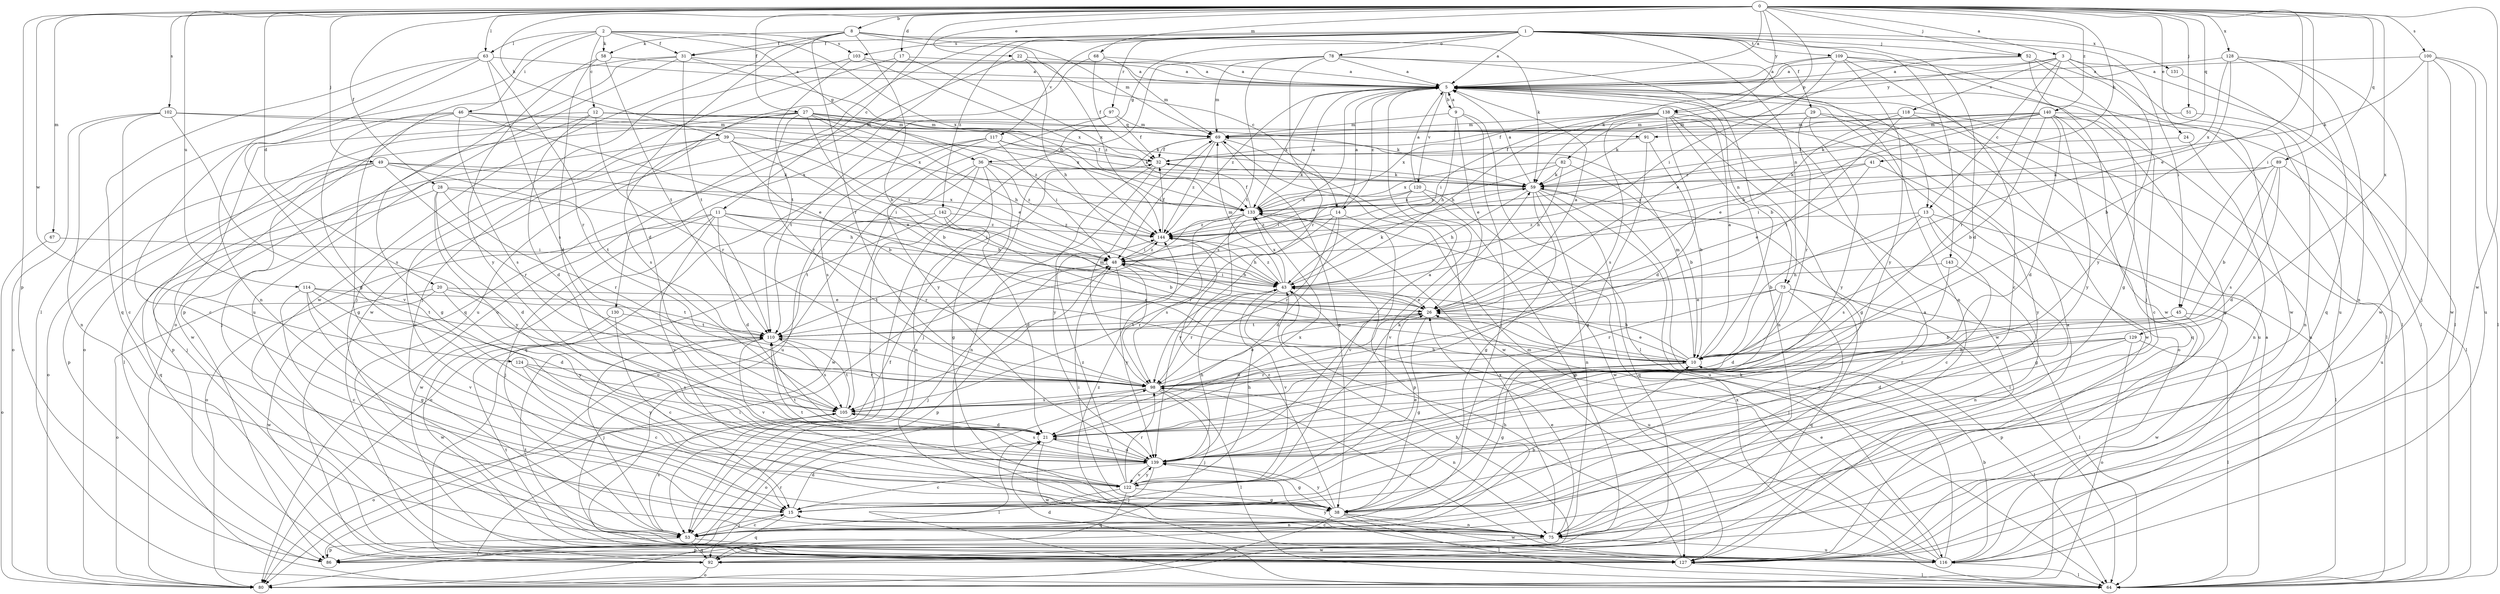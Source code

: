 strict digraph  {
0;
1;
2;
3;
5;
8;
9;
10;
11;
12;
13;
14;
15;
17;
20;
21;
22;
24;
26;
27;
28;
29;
31;
32;
36;
38;
39;
41;
43;
45;
46;
48;
49;
51;
52;
53;
58;
59;
63;
64;
67;
68;
69;
73;
75;
78;
80;
82;
86;
89;
91;
92;
97;
98;
100;
102;
103;
105;
109;
110;
114;
116;
117;
118;
120;
122;
124;
127;
128;
129;
130;
131;
133;
138;
139;
140;
142;
143;
144;
0 -> 3  [label=a];
0 -> 5  [label=a];
0 -> 8  [label=b];
0 -> 11  [label=c];
0 -> 17  [label=d];
0 -> 20  [label=d];
0 -> 22  [label=e];
0 -> 24  [label=e];
0 -> 26  [label=e];
0 -> 27  [label=f];
0 -> 28  [label=f];
0 -> 39  [label=h];
0 -> 41  [label=h];
0 -> 45  [label=i];
0 -> 49  [label=j];
0 -> 51  [label=j];
0 -> 52  [label=j];
0 -> 63  [label=l];
0 -> 67  [label=m];
0 -> 68  [label=m];
0 -> 82  [label=p];
0 -> 86  [label=p];
0 -> 89  [label=q];
0 -> 91  [label=q];
0 -> 100  [label=s];
0 -> 102  [label=s];
0 -> 114  [label=u];
0 -> 124  [label=w];
0 -> 127  [label=w];
0 -> 128  [label=x];
0 -> 129  [label=x];
0 -> 138  [label=y];
0 -> 140  [label=z];
1 -> 5  [label=a];
1 -> 21  [label=d];
1 -> 29  [label=f];
1 -> 31  [label=f];
1 -> 36  [label=g];
1 -> 45  [label=i];
1 -> 52  [label=j];
1 -> 73  [label=n];
1 -> 78  [label=o];
1 -> 80  [label=o];
1 -> 97  [label=r];
1 -> 103  [label=s];
1 -> 109  [label=t];
1 -> 117  [label=v];
1 -> 130  [label=x];
1 -> 131  [label=x];
1 -> 142  [label=z];
1 -> 143  [label=z];
2 -> 12  [label=c];
2 -> 31  [label=f];
2 -> 36  [label=g];
2 -> 46  [label=i];
2 -> 58  [label=k];
2 -> 63  [label=l];
2 -> 64  [label=l];
2 -> 103  [label=s];
2 -> 133  [label=x];
3 -> 5  [label=a];
3 -> 13  [label=c];
3 -> 64  [label=l];
3 -> 98  [label=r];
3 -> 116  [label=u];
3 -> 118  [label=v];
3 -> 138  [label=y];
3 -> 139  [label=y];
5 -> 9  [label=b];
5 -> 13  [label=c];
5 -> 14  [label=c];
5 -> 64  [label=l];
5 -> 73  [label=n];
5 -> 105  [label=s];
5 -> 120  [label=v];
5 -> 133  [label=x];
5 -> 144  [label=z];
8 -> 10  [label=b];
8 -> 14  [label=c];
8 -> 21  [label=d];
8 -> 31  [label=f];
8 -> 58  [label=k];
8 -> 59  [label=k];
8 -> 69  [label=m];
8 -> 98  [label=r];
8 -> 127  [label=w];
9 -> 5  [label=a];
9 -> 26  [label=e];
9 -> 43  [label=h];
9 -> 53  [label=j];
9 -> 64  [label=l];
9 -> 69  [label=m];
10 -> 5  [label=a];
10 -> 26  [label=e];
10 -> 38  [label=g];
10 -> 43  [label=h];
10 -> 48  [label=i];
10 -> 64  [label=l];
10 -> 69  [label=m];
10 -> 98  [label=r];
11 -> 21  [label=d];
11 -> 43  [label=h];
11 -> 48  [label=i];
11 -> 53  [label=j];
11 -> 80  [label=o];
11 -> 98  [label=r];
11 -> 122  [label=v];
11 -> 127  [label=w];
11 -> 144  [label=z];
12 -> 21  [label=d];
12 -> 38  [label=g];
12 -> 59  [label=k];
12 -> 69  [label=m];
12 -> 91  [label=q];
12 -> 98  [label=r];
12 -> 127  [label=w];
13 -> 10  [label=b];
13 -> 15  [label=c];
13 -> 38  [label=g];
13 -> 64  [label=l];
13 -> 105  [label=s];
13 -> 144  [label=z];
14 -> 5  [label=a];
14 -> 21  [label=d];
14 -> 98  [label=r];
14 -> 105  [label=s];
14 -> 122  [label=v];
14 -> 144  [label=z];
15 -> 21  [label=d];
15 -> 53  [label=j];
15 -> 75  [label=n];
15 -> 92  [label=q];
17 -> 5  [label=a];
17 -> 53  [label=j];
17 -> 116  [label=u];
17 -> 133  [label=x];
20 -> 26  [label=e];
20 -> 80  [label=o];
20 -> 110  [label=t];
20 -> 127  [label=w];
20 -> 139  [label=y];
21 -> 64  [label=l];
21 -> 127  [label=w];
21 -> 139  [label=y];
22 -> 5  [label=a];
22 -> 43  [label=h];
22 -> 92  [label=q];
22 -> 144  [label=z];
24 -> 32  [label=f];
24 -> 75  [label=n];
26 -> 5  [label=a];
26 -> 21  [label=d];
26 -> 38  [label=g];
26 -> 110  [label=t];
27 -> 10  [label=b];
27 -> 26  [label=e];
27 -> 43  [label=h];
27 -> 53  [label=j];
27 -> 59  [label=k];
27 -> 69  [label=m];
27 -> 80  [label=o];
27 -> 98  [label=r];
27 -> 105  [label=s];
27 -> 144  [label=z];
28 -> 21  [label=d];
28 -> 43  [label=h];
28 -> 92  [label=q];
28 -> 98  [label=r];
28 -> 133  [label=x];
28 -> 139  [label=y];
29 -> 59  [label=k];
29 -> 69  [label=m];
29 -> 98  [label=r];
29 -> 116  [label=u];
29 -> 127  [label=w];
29 -> 139  [label=y];
31 -> 5  [label=a];
31 -> 80  [label=o];
31 -> 86  [label=p];
31 -> 110  [label=t];
31 -> 116  [label=u];
31 -> 144  [label=z];
32 -> 59  [label=k];
32 -> 75  [label=n];
32 -> 139  [label=y];
36 -> 38  [label=g];
36 -> 53  [label=j];
36 -> 59  [label=k];
36 -> 75  [label=n];
36 -> 80  [label=o];
36 -> 127  [label=w];
36 -> 144  [label=z];
38 -> 48  [label=i];
38 -> 64  [label=l];
38 -> 75  [label=n];
38 -> 80  [label=o];
38 -> 127  [label=w];
38 -> 139  [label=y];
38 -> 144  [label=z];
39 -> 10  [label=b];
39 -> 15  [label=c];
39 -> 26  [label=e];
39 -> 32  [label=f];
39 -> 48  [label=i];
39 -> 64  [label=l];
39 -> 86  [label=p];
41 -> 26  [label=e];
41 -> 59  [label=k];
41 -> 139  [label=y];
41 -> 144  [label=z];
43 -> 26  [label=e];
43 -> 48  [label=i];
43 -> 59  [label=k];
43 -> 69  [label=m];
43 -> 98  [label=r];
43 -> 116  [label=u];
43 -> 122  [label=v];
43 -> 133  [label=x];
43 -> 144  [label=z];
45 -> 10  [label=b];
45 -> 86  [label=p];
45 -> 110  [label=t];
45 -> 127  [label=w];
46 -> 15  [label=c];
46 -> 26  [label=e];
46 -> 38  [label=g];
46 -> 69  [label=m];
46 -> 105  [label=s];
46 -> 122  [label=v];
46 -> 133  [label=x];
48 -> 43  [label=h];
48 -> 53  [label=j];
48 -> 86  [label=p];
48 -> 98  [label=r];
48 -> 110  [label=t];
48 -> 139  [label=y];
48 -> 144  [label=z];
49 -> 48  [label=i];
49 -> 53  [label=j];
49 -> 59  [label=k];
49 -> 80  [label=o];
49 -> 86  [label=p];
49 -> 98  [label=r];
49 -> 110  [label=t];
51 -> 69  [label=m];
51 -> 75  [label=n];
52 -> 5  [label=a];
52 -> 38  [label=g];
52 -> 48  [label=i];
52 -> 53  [label=j];
52 -> 127  [label=w];
53 -> 10  [label=b];
53 -> 15  [label=c];
53 -> 86  [label=p];
53 -> 92  [label=q];
53 -> 105  [label=s];
53 -> 127  [label=w];
58 -> 5  [label=a];
58 -> 21  [label=d];
58 -> 110  [label=t];
58 -> 139  [label=y];
59 -> 5  [label=a];
59 -> 38  [label=g];
59 -> 43  [label=h];
59 -> 64  [label=l];
59 -> 75  [label=n];
59 -> 92  [label=q];
59 -> 116  [label=u];
59 -> 133  [label=x];
63 -> 5  [label=a];
63 -> 38  [label=g];
63 -> 75  [label=n];
63 -> 92  [label=q];
63 -> 98  [label=r];
63 -> 105  [label=s];
64 -> 5  [label=a];
64 -> 21  [label=d];
64 -> 133  [label=x];
67 -> 48  [label=i];
67 -> 80  [label=o];
68 -> 5  [label=a];
68 -> 32  [label=f];
68 -> 69  [label=m];
68 -> 127  [label=w];
69 -> 32  [label=f];
69 -> 38  [label=g];
69 -> 48  [label=i];
69 -> 53  [label=j];
69 -> 127  [label=w];
69 -> 144  [label=z];
73 -> 21  [label=d];
73 -> 26  [label=e];
73 -> 53  [label=j];
73 -> 64  [label=l];
73 -> 92  [label=q];
73 -> 98  [label=r];
73 -> 139  [label=y];
75 -> 5  [label=a];
75 -> 15  [label=c];
75 -> 26  [label=e];
75 -> 86  [label=p];
75 -> 92  [label=q];
75 -> 116  [label=u];
75 -> 133  [label=x];
75 -> 144  [label=z];
78 -> 5  [label=a];
78 -> 10  [label=b];
78 -> 53  [label=j];
78 -> 69  [label=m];
78 -> 75  [label=n];
78 -> 98  [label=r];
78 -> 110  [label=t];
80 -> 43  [label=h];
80 -> 98  [label=r];
82 -> 10  [label=b];
82 -> 43  [label=h];
82 -> 59  [label=k];
82 -> 133  [label=x];
82 -> 144  [label=z];
86 -> 48  [label=i];
89 -> 10  [label=b];
89 -> 21  [label=d];
89 -> 48  [label=i];
89 -> 59  [label=k];
89 -> 105  [label=s];
89 -> 116  [label=u];
91 -> 10  [label=b];
91 -> 32  [label=f];
91 -> 38  [label=g];
92 -> 32  [label=f];
92 -> 80  [label=o];
97 -> 32  [label=f];
97 -> 69  [label=m];
97 -> 110  [label=t];
97 -> 139  [label=y];
98 -> 26  [label=e];
98 -> 53  [label=j];
98 -> 64  [label=l];
98 -> 69  [label=m];
98 -> 75  [label=n];
98 -> 80  [label=o];
98 -> 105  [label=s];
100 -> 5  [label=a];
100 -> 53  [label=j];
100 -> 59  [label=k];
100 -> 64  [label=l];
100 -> 116  [label=u];
100 -> 127  [label=w];
102 -> 15  [label=c];
102 -> 69  [label=m];
102 -> 75  [label=n];
102 -> 80  [label=o];
102 -> 105  [label=s];
102 -> 133  [label=x];
103 -> 5  [label=a];
103 -> 53  [label=j];
103 -> 110  [label=t];
103 -> 133  [label=x];
105 -> 21  [label=d];
105 -> 80  [label=o];
105 -> 110  [label=t];
109 -> 5  [label=a];
109 -> 15  [label=c];
109 -> 26  [label=e];
109 -> 59  [label=k];
109 -> 64  [label=l];
109 -> 127  [label=w];
109 -> 139  [label=y];
110 -> 10  [label=b];
110 -> 53  [label=j];
110 -> 105  [label=s];
110 -> 122  [label=v];
114 -> 15  [label=c];
114 -> 21  [label=d];
114 -> 26  [label=e];
114 -> 38  [label=g];
114 -> 110  [label=t];
114 -> 122  [label=v];
116 -> 10  [label=b];
116 -> 26  [label=e];
116 -> 59  [label=k];
116 -> 64  [label=l];
116 -> 69  [label=m];
116 -> 98  [label=r];
116 -> 110  [label=t];
116 -> 139  [label=y];
117 -> 32  [label=f];
117 -> 48  [label=i];
117 -> 59  [label=k];
117 -> 92  [label=q];
117 -> 105  [label=s];
117 -> 116  [label=u];
118 -> 26  [label=e];
118 -> 69  [label=m];
118 -> 92  [label=q];
118 -> 110  [label=t];
118 -> 116  [label=u];
120 -> 5  [label=a];
120 -> 48  [label=i];
120 -> 86  [label=p];
120 -> 122  [label=v];
120 -> 127  [label=w];
120 -> 133  [label=x];
122 -> 15  [label=c];
122 -> 26  [label=e];
122 -> 38  [label=g];
122 -> 43  [label=h];
122 -> 92  [label=q];
122 -> 98  [label=r];
122 -> 110  [label=t];
122 -> 139  [label=y];
122 -> 144  [label=z];
124 -> 15  [label=c];
124 -> 98  [label=r];
124 -> 105  [label=s];
124 -> 139  [label=y];
127 -> 5  [label=a];
127 -> 43  [label=h];
127 -> 64  [label=l];
127 -> 110  [label=t];
128 -> 5  [label=a];
128 -> 10  [label=b];
128 -> 75  [label=n];
128 -> 92  [label=q];
128 -> 127  [label=w];
128 -> 133  [label=x];
129 -> 10  [label=b];
129 -> 21  [label=d];
129 -> 64  [label=l];
129 -> 80  [label=o];
129 -> 98  [label=r];
130 -> 15  [label=c];
130 -> 110  [label=t];
130 -> 127  [label=w];
131 -> 64  [label=l];
133 -> 5  [label=a];
133 -> 32  [label=f];
133 -> 86  [label=p];
133 -> 98  [label=r];
133 -> 139  [label=y];
133 -> 144  [label=z];
138 -> 21  [label=d];
138 -> 38  [label=g];
138 -> 43  [label=h];
138 -> 48  [label=i];
138 -> 69  [label=m];
138 -> 75  [label=n];
138 -> 80  [label=o];
138 -> 105  [label=s];
138 -> 127  [label=w];
138 -> 133  [label=x];
139 -> 5  [label=a];
139 -> 15  [label=c];
139 -> 21  [label=d];
139 -> 38  [label=g];
139 -> 43  [label=h];
139 -> 53  [label=j];
139 -> 59  [label=k];
139 -> 105  [label=s];
139 -> 110  [label=t];
139 -> 122  [label=v];
139 -> 133  [label=x];
140 -> 10  [label=b];
140 -> 15  [label=c];
140 -> 21  [label=d];
140 -> 32  [label=f];
140 -> 38  [label=g];
140 -> 43  [label=h];
140 -> 59  [label=k];
140 -> 64  [label=l];
140 -> 69  [label=m];
140 -> 139  [label=y];
140 -> 144  [label=z];
142 -> 10  [label=b];
142 -> 21  [label=d];
142 -> 80  [label=o];
142 -> 110  [label=t];
142 -> 144  [label=z];
143 -> 15  [label=c];
143 -> 43  [label=h];
143 -> 75  [label=n];
144 -> 32  [label=f];
144 -> 43  [label=h];
144 -> 48  [label=i];
}
